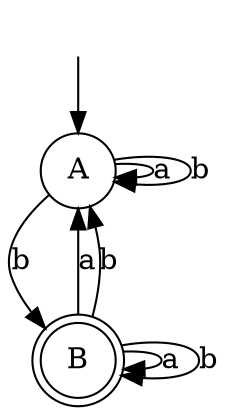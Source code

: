 digraph{ { node[style = invis, shape = none, label = " ", width = 0, height = 0] SSS } node [shape = doublecircle]; B ;  node [shape = circle]; SSS-> A A -> A [ label = "a" ]; A -> A [ label = "b" ]; A -> B [ label = "b" ]; B -> A [ label = "a" ]; B -> B [ label = "a" ]; B -> A [ label = "b" ]; B -> B [ label = "b" ]; }